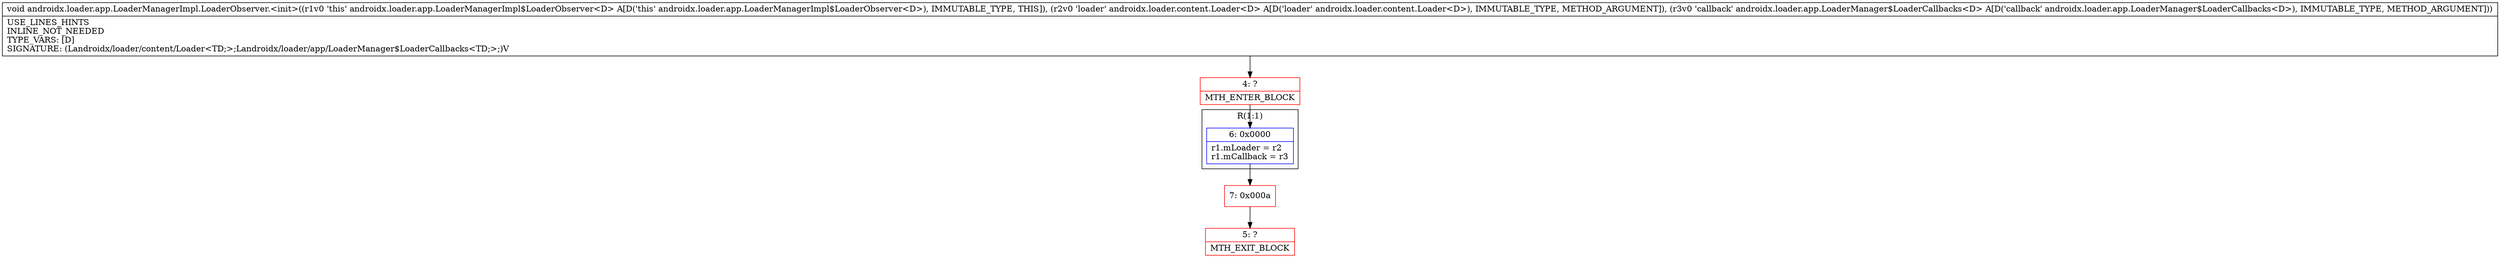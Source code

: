 digraph "CFG forandroidx.loader.app.LoaderManagerImpl.LoaderObserver.\<init\>(Landroidx\/loader\/content\/Loader;Landroidx\/loader\/app\/LoaderManager$LoaderCallbacks;)V" {
subgraph cluster_Region_973140335 {
label = "R(1:1)";
node [shape=record,color=blue];
Node_6 [shape=record,label="{6\:\ 0x0000|r1.mLoader = r2\lr1.mCallback = r3\l}"];
}
Node_4 [shape=record,color=red,label="{4\:\ ?|MTH_ENTER_BLOCK\l}"];
Node_7 [shape=record,color=red,label="{7\:\ 0x000a}"];
Node_5 [shape=record,color=red,label="{5\:\ ?|MTH_EXIT_BLOCK\l}"];
MethodNode[shape=record,label="{void androidx.loader.app.LoaderManagerImpl.LoaderObserver.\<init\>((r1v0 'this' androidx.loader.app.LoaderManagerImpl$LoaderObserver\<D\> A[D('this' androidx.loader.app.LoaderManagerImpl$LoaderObserver\<D\>), IMMUTABLE_TYPE, THIS]), (r2v0 'loader' androidx.loader.content.Loader\<D\> A[D('loader' androidx.loader.content.Loader\<D\>), IMMUTABLE_TYPE, METHOD_ARGUMENT]), (r3v0 'callback' androidx.loader.app.LoaderManager$LoaderCallbacks\<D\> A[D('callback' androidx.loader.app.LoaderManager$LoaderCallbacks\<D\>), IMMUTABLE_TYPE, METHOD_ARGUMENT]))  | USE_LINES_HINTS\lINLINE_NOT_NEEDED\lTYPE_VARS: [D]\lSIGNATURE: (Landroidx\/loader\/content\/Loader\<TD;\>;Landroidx\/loader\/app\/LoaderManager$LoaderCallbacks\<TD;\>;)V\l}"];
MethodNode -> Node_4;Node_6 -> Node_7;
Node_4 -> Node_6;
Node_7 -> Node_5;
}

